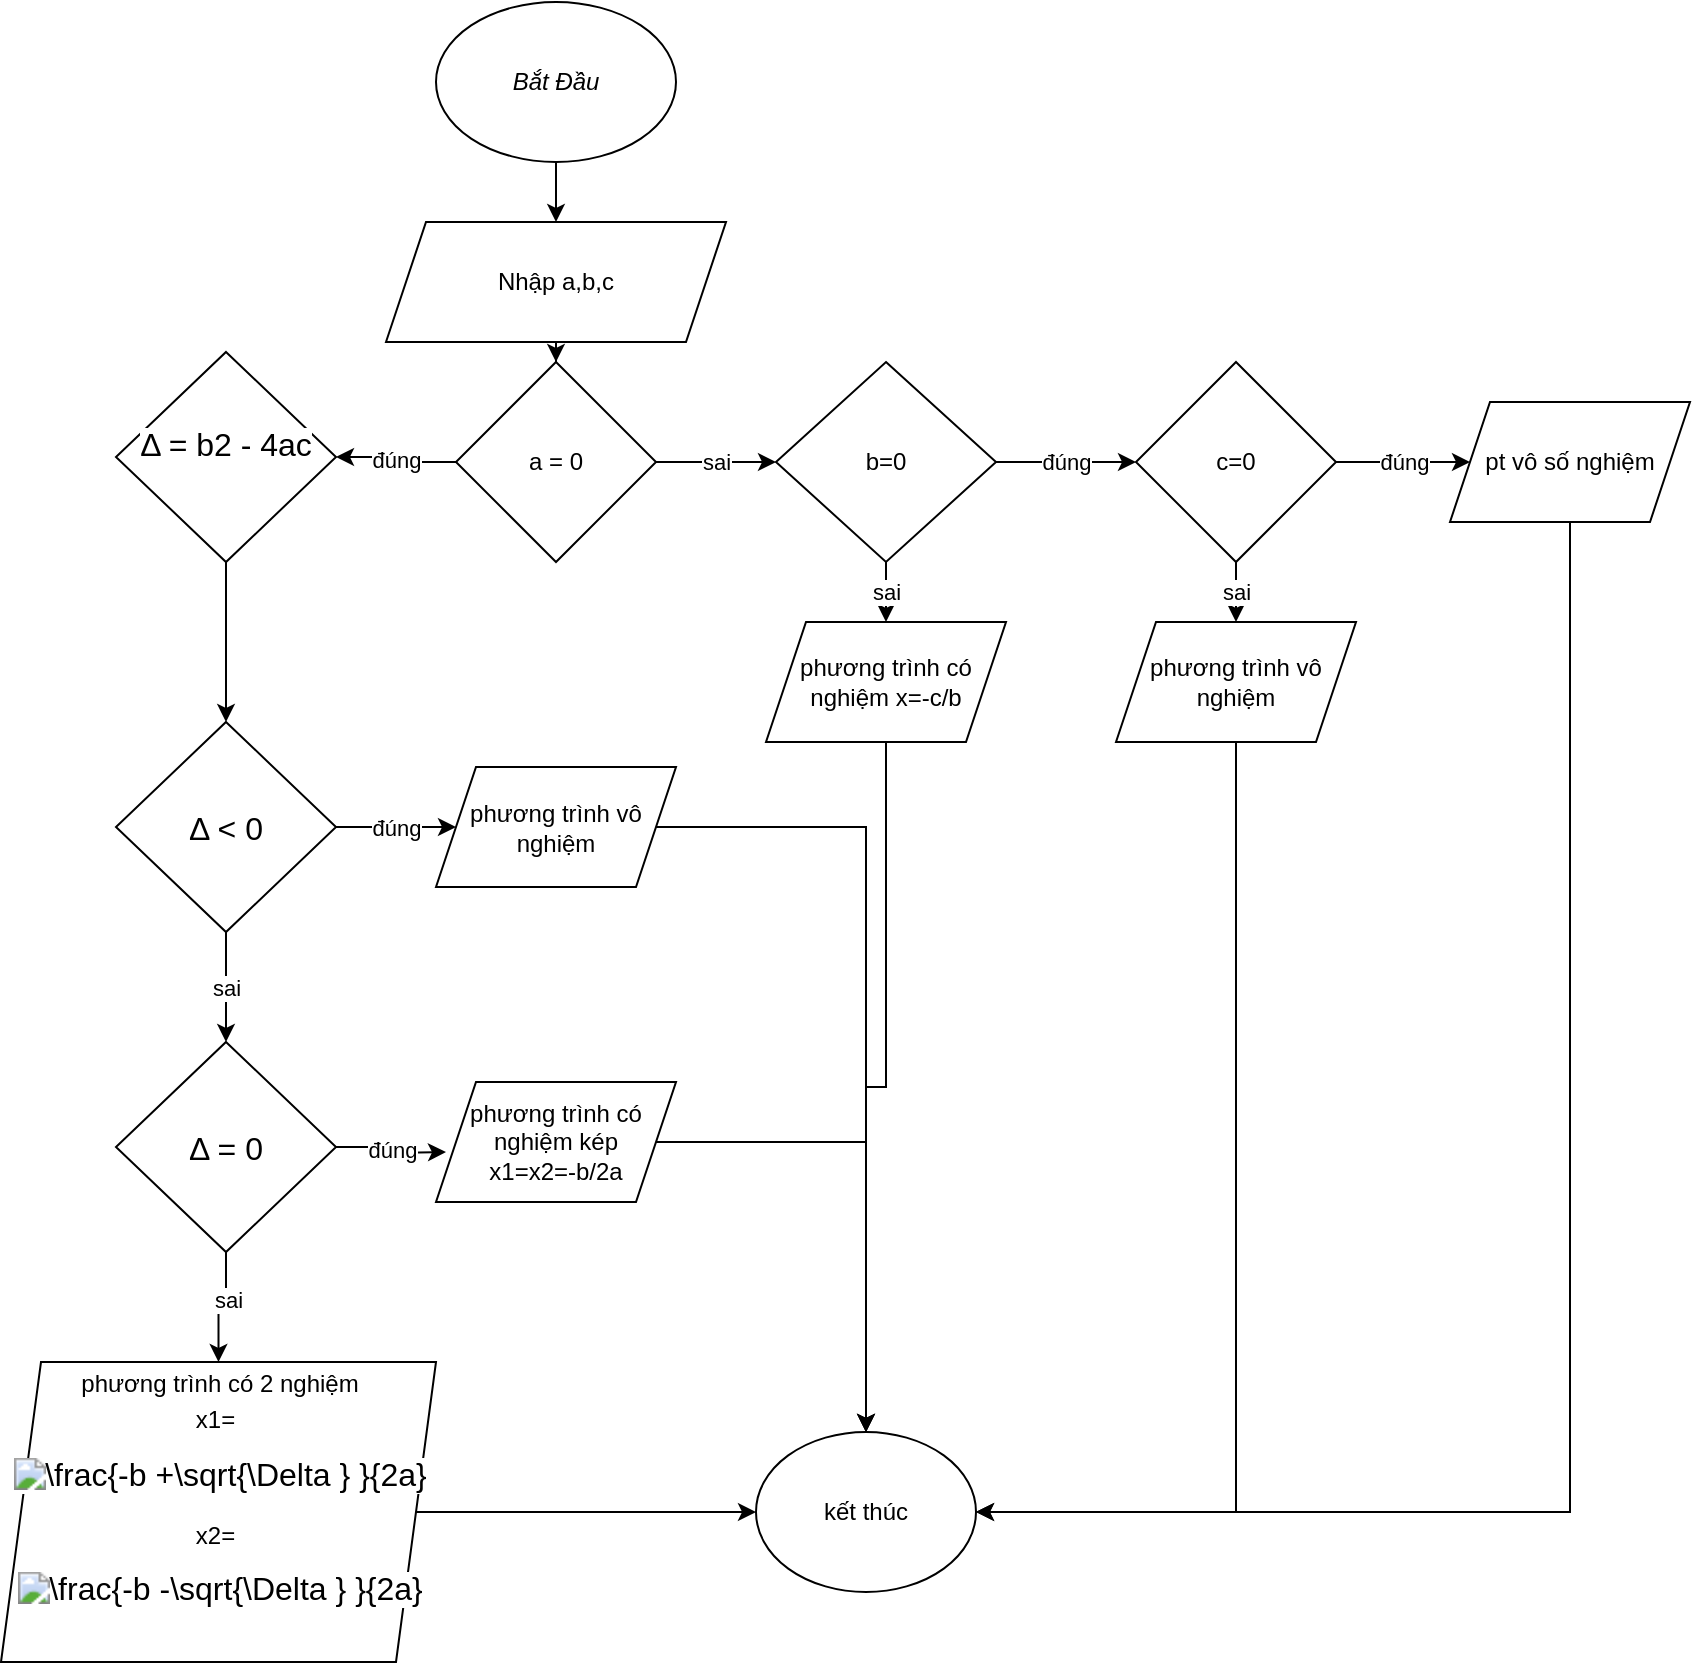 <mxfile version="24.7.17">
  <diagram id="C5RBs43oDa-KdzZeNtuy" name="Page-1">
    <mxGraphModel dx="1418" dy="820" grid="1" gridSize="10" guides="1" tooltips="1" connect="1" arrows="1" fold="1" page="1" pageScale="1" pageWidth="827" pageHeight="1169" math="0" shadow="0">
      <root>
        <mxCell id="WIyWlLk6GJQsqaUBKTNV-0" />
        <mxCell id="WIyWlLk6GJQsqaUBKTNV-1" parent="WIyWlLk6GJQsqaUBKTNV-0" />
        <mxCell id="Qqysd3JRenypAn6YxN1Z-0" style="edgeStyle=orthogonalEdgeStyle;rounded=0;orthogonalLoop=1;jettySize=auto;html=1;" edge="1" parent="WIyWlLk6GJQsqaUBKTNV-1" source="Qqysd3JRenypAn6YxN1Z-7">
          <mxGeometry relative="1" as="geometry">
            <mxPoint x="380" y="200" as="targetPoint" />
          </mxGeometry>
        </mxCell>
        <mxCell id="Qqysd3JRenypAn6YxN1Z-1" value="&lt;i&gt;Bắt Đầu&lt;/i&gt;" style="ellipse;whiteSpace=wrap;html=1;" vertex="1" parent="WIyWlLk6GJQsqaUBKTNV-1">
          <mxGeometry x="320" y="60" width="120" height="80" as="geometry" />
        </mxCell>
        <mxCell id="Qqysd3JRenypAn6YxN1Z-2" style="edgeStyle=orthogonalEdgeStyle;rounded=0;orthogonalLoop=1;jettySize=auto;html=1;exitX=0.5;exitY=1;exitDx=0;exitDy=0;entryX=0.5;entryY=0;entryDx=0;entryDy=0;" edge="1" parent="WIyWlLk6GJQsqaUBKTNV-1" source="Qqysd3JRenypAn6YxN1Z-7" target="Qqysd3JRenypAn6YxN1Z-5">
          <mxGeometry relative="1" as="geometry" />
        </mxCell>
        <mxCell id="Qqysd3JRenypAn6YxN1Z-3" value="đúng" style="edgeStyle=orthogonalEdgeStyle;rounded=0;orthogonalLoop=1;jettySize=auto;html=1;" edge="1" parent="WIyWlLk6GJQsqaUBKTNV-1" source="Qqysd3JRenypAn6YxN1Z-5" target="Qqysd3JRenypAn6YxN1Z-9">
          <mxGeometry relative="1" as="geometry" />
        </mxCell>
        <mxCell id="Qqysd3JRenypAn6YxN1Z-4" value="sai" style="edgeStyle=orthogonalEdgeStyle;rounded=0;orthogonalLoop=1;jettySize=auto;html=1;" edge="1" parent="WIyWlLk6GJQsqaUBKTNV-1" source="Qqysd3JRenypAn6YxN1Z-5" target="Qqysd3JRenypAn6YxN1Z-12">
          <mxGeometry relative="1" as="geometry" />
        </mxCell>
        <mxCell id="Qqysd3JRenypAn6YxN1Z-5" value="a = 0" style="rhombus;whiteSpace=wrap;html=1;" vertex="1" parent="WIyWlLk6GJQsqaUBKTNV-1">
          <mxGeometry x="330" y="240" width="100" height="100" as="geometry" />
        </mxCell>
        <mxCell id="Qqysd3JRenypAn6YxN1Z-6" value="" style="edgeStyle=orthogonalEdgeStyle;rounded=0;orthogonalLoop=1;jettySize=auto;html=1;" edge="1" parent="WIyWlLk6GJQsqaUBKTNV-1" source="Qqysd3JRenypAn6YxN1Z-1" target="Qqysd3JRenypAn6YxN1Z-7">
          <mxGeometry relative="1" as="geometry">
            <mxPoint x="380" y="200" as="targetPoint" />
            <mxPoint x="380" y="140" as="sourcePoint" />
          </mxGeometry>
        </mxCell>
        <mxCell id="Qqysd3JRenypAn6YxN1Z-7" value="Nhập a,b,c" style="shape=parallelogram;perimeter=parallelogramPerimeter;whiteSpace=wrap;html=1;fixedSize=1;fontStyle=0" vertex="1" parent="WIyWlLk6GJQsqaUBKTNV-1">
          <mxGeometry x="295" y="170" width="170" height="60" as="geometry" />
        </mxCell>
        <mxCell id="Qqysd3JRenypAn6YxN1Z-8" value="" style="edgeStyle=orthogonalEdgeStyle;rounded=0;orthogonalLoop=1;jettySize=auto;html=1;" edge="1" parent="WIyWlLk6GJQsqaUBKTNV-1" source="Qqysd3JRenypAn6YxN1Z-9" target="Qqysd3JRenypAn6YxN1Z-24">
          <mxGeometry relative="1" as="geometry" />
        </mxCell>
        <mxCell id="Qqysd3JRenypAn6YxN1Z-9" value="&#xa;&lt;span style=&quot;color: rgb(0, 0, 0); font-family: Arial; font-size: 16px; font-style: normal; font-variant-ligatures: normal; font-variant-caps: normal; font-weight: 400; letter-spacing: normal; orphans: 2; text-align: justify; text-indent: 0px; text-transform: none; widows: 2; word-spacing: 0px; -webkit-text-stroke-width: 0px; white-space: normal; background-color: rgb(255, 255, 255); text-decoration-thickness: initial; text-decoration-style: initial; text-decoration-color: initial; display: inline !important; float: none;&quot;&gt;Δ = b2&amp;nbsp;- 4ac&lt;/span&gt;&#xa;&#xa;" style="rhombus;whiteSpace=wrap;html=1;" vertex="1" parent="WIyWlLk6GJQsqaUBKTNV-1">
          <mxGeometry x="160" y="235" width="110" height="105" as="geometry" />
        </mxCell>
        <mxCell id="Qqysd3JRenypAn6YxN1Z-10" value="đúng" style="edgeStyle=orthogonalEdgeStyle;rounded=0;orthogonalLoop=1;jettySize=auto;html=1;" edge="1" parent="WIyWlLk6GJQsqaUBKTNV-1" source="Qqysd3JRenypAn6YxN1Z-12" target="Qqysd3JRenypAn6YxN1Z-15">
          <mxGeometry relative="1" as="geometry" />
        </mxCell>
        <mxCell id="Qqysd3JRenypAn6YxN1Z-11" value="sai" style="edgeStyle=orthogonalEdgeStyle;rounded=0;orthogonalLoop=1;jettySize=auto;html=1;" edge="1" parent="WIyWlLk6GJQsqaUBKTNV-1" source="Qqysd3JRenypAn6YxN1Z-12" target="Qqysd3JRenypAn6YxN1Z-21">
          <mxGeometry relative="1" as="geometry" />
        </mxCell>
        <mxCell id="Qqysd3JRenypAn6YxN1Z-12" value="b=0" style="rhombus;whiteSpace=wrap;html=1;" vertex="1" parent="WIyWlLk6GJQsqaUBKTNV-1">
          <mxGeometry x="490" y="240" width="110" height="100" as="geometry" />
        </mxCell>
        <mxCell id="Qqysd3JRenypAn6YxN1Z-13" value="sai" style="edgeStyle=orthogonalEdgeStyle;rounded=0;orthogonalLoop=1;jettySize=auto;html=1;" edge="1" parent="WIyWlLk6GJQsqaUBKTNV-1" source="Qqysd3JRenypAn6YxN1Z-15" target="Qqysd3JRenypAn6YxN1Z-17">
          <mxGeometry relative="1" as="geometry" />
        </mxCell>
        <mxCell id="Qqysd3JRenypAn6YxN1Z-14" value="đúng" style="edgeStyle=orthogonalEdgeStyle;rounded=0;orthogonalLoop=1;jettySize=auto;html=1;" edge="1" parent="WIyWlLk6GJQsqaUBKTNV-1" source="Qqysd3JRenypAn6YxN1Z-15" target="Qqysd3JRenypAn6YxN1Z-19">
          <mxGeometry relative="1" as="geometry" />
        </mxCell>
        <mxCell id="Qqysd3JRenypAn6YxN1Z-15" value="c=0" style="rhombus;whiteSpace=wrap;html=1;" vertex="1" parent="WIyWlLk6GJQsqaUBKTNV-1">
          <mxGeometry x="670" y="240" width="100" height="100" as="geometry" />
        </mxCell>
        <mxCell id="Qqysd3JRenypAn6YxN1Z-16" style="edgeStyle=orthogonalEdgeStyle;rounded=0;orthogonalLoop=1;jettySize=auto;html=1;entryX=1;entryY=0.5;entryDx=0;entryDy=0;exitX=0.5;exitY=1;exitDx=0;exitDy=0;" edge="1" parent="WIyWlLk6GJQsqaUBKTNV-1" source="Qqysd3JRenypAn6YxN1Z-17" target="Qqysd3JRenypAn6YxN1Z-35">
          <mxGeometry relative="1" as="geometry" />
        </mxCell>
        <mxCell id="Qqysd3JRenypAn6YxN1Z-17" value="phương trình vô nghiệm" style="shape=parallelogram;perimeter=parallelogramPerimeter;whiteSpace=wrap;html=1;fixedSize=1;" vertex="1" parent="WIyWlLk6GJQsqaUBKTNV-1">
          <mxGeometry x="660" y="370" width="120" height="60" as="geometry" />
        </mxCell>
        <mxCell id="Qqysd3JRenypAn6YxN1Z-18" style="edgeStyle=orthogonalEdgeStyle;rounded=0;orthogonalLoop=1;jettySize=auto;html=1;entryX=1;entryY=0.5;entryDx=0;entryDy=0;exitX=0.5;exitY=1;exitDx=0;exitDy=0;" edge="1" parent="WIyWlLk6GJQsqaUBKTNV-1" source="Qqysd3JRenypAn6YxN1Z-19" target="Qqysd3JRenypAn6YxN1Z-35">
          <mxGeometry relative="1" as="geometry" />
        </mxCell>
        <mxCell id="Qqysd3JRenypAn6YxN1Z-19" value="pt vô số nghiệm" style="shape=parallelogram;perimeter=parallelogramPerimeter;whiteSpace=wrap;html=1;fixedSize=1;" vertex="1" parent="WIyWlLk6GJQsqaUBKTNV-1">
          <mxGeometry x="827" y="260" width="120" height="60" as="geometry" />
        </mxCell>
        <mxCell id="Qqysd3JRenypAn6YxN1Z-20" style="edgeStyle=orthogonalEdgeStyle;rounded=0;orthogonalLoop=1;jettySize=auto;html=1;entryX=0.5;entryY=0;entryDx=0;entryDy=0;" edge="1" parent="WIyWlLk6GJQsqaUBKTNV-1" source="Qqysd3JRenypAn6YxN1Z-21" target="Qqysd3JRenypAn6YxN1Z-35">
          <mxGeometry relative="1" as="geometry" />
        </mxCell>
        <mxCell id="Qqysd3JRenypAn6YxN1Z-21" value="phương trình có nghiệm x=-c/b" style="shape=parallelogram;perimeter=parallelogramPerimeter;whiteSpace=wrap;html=1;fixedSize=1;" vertex="1" parent="WIyWlLk6GJQsqaUBKTNV-1">
          <mxGeometry x="485" y="370" width="120" height="60" as="geometry" />
        </mxCell>
        <mxCell id="Qqysd3JRenypAn6YxN1Z-22" value="đúng" style="edgeStyle=orthogonalEdgeStyle;rounded=0;orthogonalLoop=1;jettySize=auto;html=1;" edge="1" parent="WIyWlLk6GJQsqaUBKTNV-1" source="Qqysd3JRenypAn6YxN1Z-24" target="Qqysd3JRenypAn6YxN1Z-26">
          <mxGeometry relative="1" as="geometry" />
        </mxCell>
        <mxCell id="Qqysd3JRenypAn6YxN1Z-23" value="sai" style="edgeStyle=orthogonalEdgeStyle;rounded=0;orthogonalLoop=1;jettySize=auto;html=1;" edge="1" parent="WIyWlLk6GJQsqaUBKTNV-1" source="Qqysd3JRenypAn6YxN1Z-24" target="Qqysd3JRenypAn6YxN1Z-30">
          <mxGeometry relative="1" as="geometry" />
        </mxCell>
        <mxCell id="Qqysd3JRenypAn6YxN1Z-24" value="&lt;br&gt;&lt;span style=&quot;color: rgb(0, 0, 0); font-family: Arial; font-size: 16px; font-style: normal; font-variant-ligatures: normal; font-variant-caps: normal; font-weight: 400; letter-spacing: normal; orphans: 2; text-align: justify; text-indent: 0px; text-transform: none; widows: 2; word-spacing: 0px; -webkit-text-stroke-width: 0px; white-space: normal; background-color: rgb(255, 255, 255); text-decoration-thickness: initial; text-decoration-style: initial; text-decoration-color: initial; display: inline !important; float: none;&quot;&gt;Δ &amp;lt; 0&lt;/span&gt;&lt;div&gt;&lt;br/&gt;&lt;/div&gt;" style="rhombus;whiteSpace=wrap;html=1;" vertex="1" parent="WIyWlLk6GJQsqaUBKTNV-1">
          <mxGeometry x="160" y="420" width="110" height="105" as="geometry" />
        </mxCell>
        <mxCell id="Qqysd3JRenypAn6YxN1Z-25" style="edgeStyle=orthogonalEdgeStyle;rounded=0;orthogonalLoop=1;jettySize=auto;html=1;exitX=1;exitY=0.5;exitDx=0;exitDy=0;" edge="1" parent="WIyWlLk6GJQsqaUBKTNV-1" source="Qqysd3JRenypAn6YxN1Z-26" target="Qqysd3JRenypAn6YxN1Z-35">
          <mxGeometry relative="1" as="geometry" />
        </mxCell>
        <mxCell id="Qqysd3JRenypAn6YxN1Z-26" value="phương trình vô nghiệm" style="shape=parallelogram;perimeter=parallelogramPerimeter;whiteSpace=wrap;html=1;fixedSize=1;" vertex="1" parent="WIyWlLk6GJQsqaUBKTNV-1">
          <mxGeometry x="320" y="442.5" width="120" height="60" as="geometry" />
        </mxCell>
        <mxCell id="Qqysd3JRenypAn6YxN1Z-27" value="đúng" style="edgeStyle=orthogonalEdgeStyle;rounded=0;orthogonalLoop=1;jettySize=auto;html=1;" edge="1" parent="WIyWlLk6GJQsqaUBKTNV-1" source="Qqysd3JRenypAn6YxN1Z-30">
          <mxGeometry relative="1" as="geometry">
            <mxPoint x="325" y="635" as="targetPoint" />
          </mxGeometry>
        </mxCell>
        <mxCell id="Qqysd3JRenypAn6YxN1Z-28" value="" style="edgeStyle=orthogonalEdgeStyle;rounded=0;orthogonalLoop=1;jettySize=auto;html=1;" edge="1" parent="WIyWlLk6GJQsqaUBKTNV-1" source="Qqysd3JRenypAn6YxN1Z-30" target="Qqysd3JRenypAn6YxN1Z-34">
          <mxGeometry relative="1" as="geometry" />
        </mxCell>
        <mxCell id="Qqysd3JRenypAn6YxN1Z-29" value="sai" style="edgeLabel;html=1;align=center;verticalAlign=middle;resizable=0;points=[];" connectable="0" vertex="1" parent="Qqysd3JRenypAn6YxN1Z-28">
          <mxGeometry x="-0.2" y="1" relative="1" as="geometry">
            <mxPoint as="offset" />
          </mxGeometry>
        </mxCell>
        <mxCell id="Qqysd3JRenypAn6YxN1Z-30" value="&lt;br&gt;&lt;span style=&quot;color: rgb(0, 0, 0); font-family: Arial; font-size: 16px; font-style: normal; font-variant-ligatures: normal; font-variant-caps: normal; font-weight: 400; letter-spacing: normal; orphans: 2; text-align: justify; text-indent: 0px; text-transform: none; widows: 2; word-spacing: 0px; -webkit-text-stroke-width: 0px; white-space: normal; background-color: rgb(255, 255, 255); text-decoration-thickness: initial; text-decoration-style: initial; text-decoration-color: initial; display: inline !important; float: none;&quot;&gt;Δ = 0&lt;/span&gt;&lt;div&gt;&lt;br&gt;&lt;/div&gt;" style="rhombus;whiteSpace=wrap;html=1;" vertex="1" parent="WIyWlLk6GJQsqaUBKTNV-1">
          <mxGeometry x="160" y="580" width="110" height="105" as="geometry" />
        </mxCell>
        <mxCell id="Qqysd3JRenypAn6YxN1Z-31" style="edgeStyle=orthogonalEdgeStyle;rounded=0;orthogonalLoop=1;jettySize=auto;html=1;entryX=0.5;entryY=0;entryDx=0;entryDy=0;" edge="1" parent="WIyWlLk6GJQsqaUBKTNV-1" source="Qqysd3JRenypAn6YxN1Z-32" target="Qqysd3JRenypAn6YxN1Z-35">
          <mxGeometry relative="1" as="geometry" />
        </mxCell>
        <mxCell id="Qqysd3JRenypAn6YxN1Z-32" value="phương trình có nghiệm kép&lt;div&gt;x1=x2=-b/2a&lt;/div&gt;" style="shape=parallelogram;perimeter=parallelogramPerimeter;whiteSpace=wrap;html=1;fixedSize=1;" vertex="1" parent="WIyWlLk6GJQsqaUBKTNV-1">
          <mxGeometry x="320" y="600" width="120" height="60" as="geometry" />
        </mxCell>
        <mxCell id="Qqysd3JRenypAn6YxN1Z-33" value="" style="edgeStyle=orthogonalEdgeStyle;rounded=0;orthogonalLoop=1;jettySize=auto;html=1;" edge="1" parent="WIyWlLk6GJQsqaUBKTNV-1" source="Qqysd3JRenypAn6YxN1Z-34" target="Qqysd3JRenypAn6YxN1Z-35">
          <mxGeometry relative="1" as="geometry" />
        </mxCell>
        <mxCell id="Qqysd3JRenypAn6YxN1Z-34" value="phương trình có 2 nghiệm&lt;div&gt;x1=&lt;span style=&quot;font-family: Arial; font-size: 16px; text-align: justify; background-color: rgb(255, 255, 255);&quot;&gt;&amp;nbsp;&lt;/span&gt;&lt;img style=&quot;margin: 10px 0px; padding: 0px; border: 0px; font-variant-numeric: inherit; font-variant-east-asian: inherit; font-variant-alternates: inherit; font-variant-position: inherit; font-variant-emoji: inherit; font-stretch: inherit; font-size: 16px; line-height: normal; font-family: Arial; font-optical-sizing: inherit; font-size-adjust: inherit; font-kerning: inherit; font-feature-settings: inherit; font-variation-settings: inherit; vertical-align: middle; max-width: 100%; text-align: justify; background-color: rgb(255, 255, 255); height: inherit !important;&quot; data-adbro-processed=&quot;true&quot; class=&quot;lazy&quot; data-src=&quot;https://latex.codecogs.com/gif.latex?%5Cfrac%7B-b%20&amp;amp;plus;%5Csqrt%7B%5CDelta%20%7D%20%7D%7B2a%7D&quot; src=&quot;https://latex.codecogs.com/gif.latex?%5Cfrac%7B-b%20&amp;amp;plus;%5Csqrt%7B%5CDelta%20%7D%20%7D%7B2a%7D&quot; alt=&quot;\frac{-b +\sqrt{\Delta } }{2a}&quot;&gt;&lt;/div&gt;&lt;div&gt;x2=&lt;span style=&quot;font-family: Arial; font-size: 16px; text-align: justify; background-color: rgb(255, 255, 255);&quot;&gt;&amp;nbsp;&lt;/span&gt;&lt;img style=&quot;margin: 10px 0px; padding: 0px; border: 0px; font-variant-numeric: inherit; font-variant-east-asian: inherit; font-variant-alternates: inherit; font-variant-position: inherit; font-variant-emoji: inherit; font-stretch: inherit; font-size: 16px; line-height: normal; font-family: Arial; font-optical-sizing: inherit; font-size-adjust: inherit; font-kerning: inherit; font-feature-settings: inherit; font-variation-settings: inherit; vertical-align: middle; max-width: 100%; text-align: justify; background-color: rgb(255, 255, 255); height: inherit !important;&quot; class=&quot;lazy&quot; data-src=&quot;https://latex.codecogs.com/gif.latex?%5Cfrac%7B-b%20-%5Csqrt%7B%5CDelta%20%7D%20%7D%7B2a%7D&quot; src=&quot;https://latex.codecogs.com/gif.latex?%5Cfrac%7B-b%20-%5Csqrt%7B%5CDelta%20%7D%20%7D%7B2a%7D&quot; alt=&quot;\frac{-b -\sqrt{\Delta } }{2a}&quot;&gt;&lt;/div&gt;&lt;div&gt;&lt;br&gt;&lt;/div&gt;" style="shape=parallelogram;perimeter=parallelogramPerimeter;whiteSpace=wrap;html=1;fixedSize=1;" vertex="1" parent="WIyWlLk6GJQsqaUBKTNV-1">
          <mxGeometry x="102.5" y="740" width="217.5" height="150" as="geometry" />
        </mxCell>
        <mxCell id="Qqysd3JRenypAn6YxN1Z-35" value="kết thúc" style="ellipse;whiteSpace=wrap;html=1;" vertex="1" parent="WIyWlLk6GJQsqaUBKTNV-1">
          <mxGeometry x="480" y="775" width="110" height="80" as="geometry" />
        </mxCell>
      </root>
    </mxGraphModel>
  </diagram>
</mxfile>
